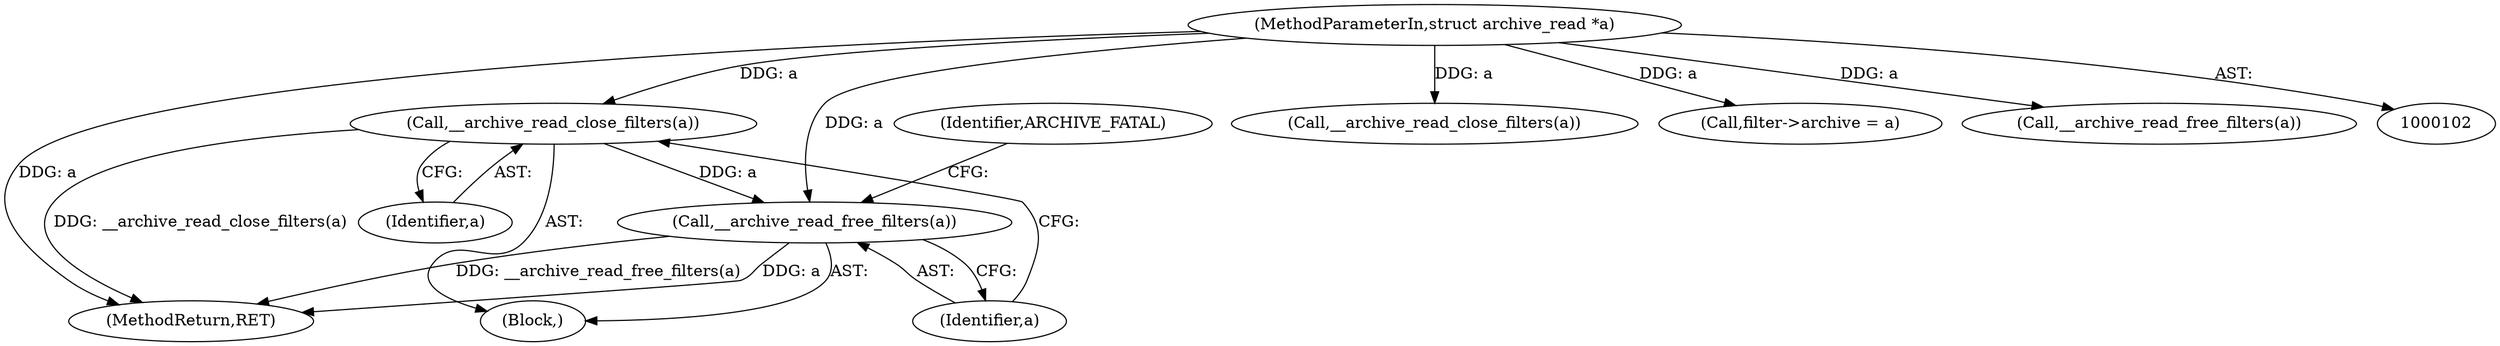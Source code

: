 digraph "0_libarchive_6e06b1c89dd0d16f74894eac4cfc1327a06ee4a0@API" {
"1000204" [label="(Call,__archive_read_close_filters(a))"];
"1000103" [label="(MethodParameterIn,struct archive_read *a)"];
"1000206" [label="(Call,__archive_read_free_filters(a))"];
"1000282" [label="(Call,__archive_read_close_filters(a))"];
"1000103" [label="(MethodParameterIn,struct archive_read *a)"];
"1000204" [label="(Call,__archive_read_close_filters(a))"];
"1000207" [label="(Identifier,a)"];
"1000203" [label="(Block,)"];
"1000297" [label="(MethodReturn,RET)"];
"1000254" [label="(Call,filter->archive = a)"];
"1000205" [label="(Identifier,a)"];
"1000284" [label="(Call,__archive_read_free_filters(a))"];
"1000206" [label="(Call,__archive_read_free_filters(a))"];
"1000209" [label="(Identifier,ARCHIVE_FATAL)"];
"1000204" -> "1000203"  [label="AST: "];
"1000204" -> "1000205"  [label="CFG: "];
"1000205" -> "1000204"  [label="AST: "];
"1000207" -> "1000204"  [label="CFG: "];
"1000204" -> "1000297"  [label="DDG: __archive_read_close_filters(a)"];
"1000103" -> "1000204"  [label="DDG: a"];
"1000204" -> "1000206"  [label="DDG: a"];
"1000103" -> "1000102"  [label="AST: "];
"1000103" -> "1000297"  [label="DDG: a"];
"1000103" -> "1000206"  [label="DDG: a"];
"1000103" -> "1000254"  [label="DDG: a"];
"1000103" -> "1000282"  [label="DDG: a"];
"1000103" -> "1000284"  [label="DDG: a"];
"1000206" -> "1000203"  [label="AST: "];
"1000206" -> "1000207"  [label="CFG: "];
"1000207" -> "1000206"  [label="AST: "];
"1000209" -> "1000206"  [label="CFG: "];
"1000206" -> "1000297"  [label="DDG: __archive_read_free_filters(a)"];
"1000206" -> "1000297"  [label="DDG: a"];
}
